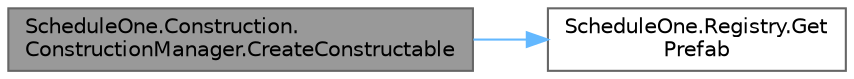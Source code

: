 digraph "ScheduleOne.Construction.ConstructionManager.CreateConstructable"
{
 // LATEX_PDF_SIZE
  bgcolor="transparent";
  edge [fontname=Helvetica,fontsize=10,labelfontname=Helvetica,labelfontsize=10];
  node [fontname=Helvetica,fontsize=10,shape=box,height=0.2,width=0.4];
  rankdir="LR";
  Node1 [id="Node000001",label="ScheduleOne.Construction.\lConstructionManager.CreateConstructable",height=0.2,width=0.4,color="gray40", fillcolor="grey60", style="filled", fontcolor="black",tooltip=" "];
  Node1 -> Node2 [id="edge1_Node000001_Node000002",color="steelblue1",style="solid",tooltip=" "];
  Node2 [id="Node000002",label="ScheduleOne.Registry.Get\lPrefab",height=0.2,width=0.4,color="grey40", fillcolor="white", style="filled",URL="$class_schedule_one_1_1_registry.html#a6d861f99d57535adf0a1e84403954476",tooltip=" "];
}
